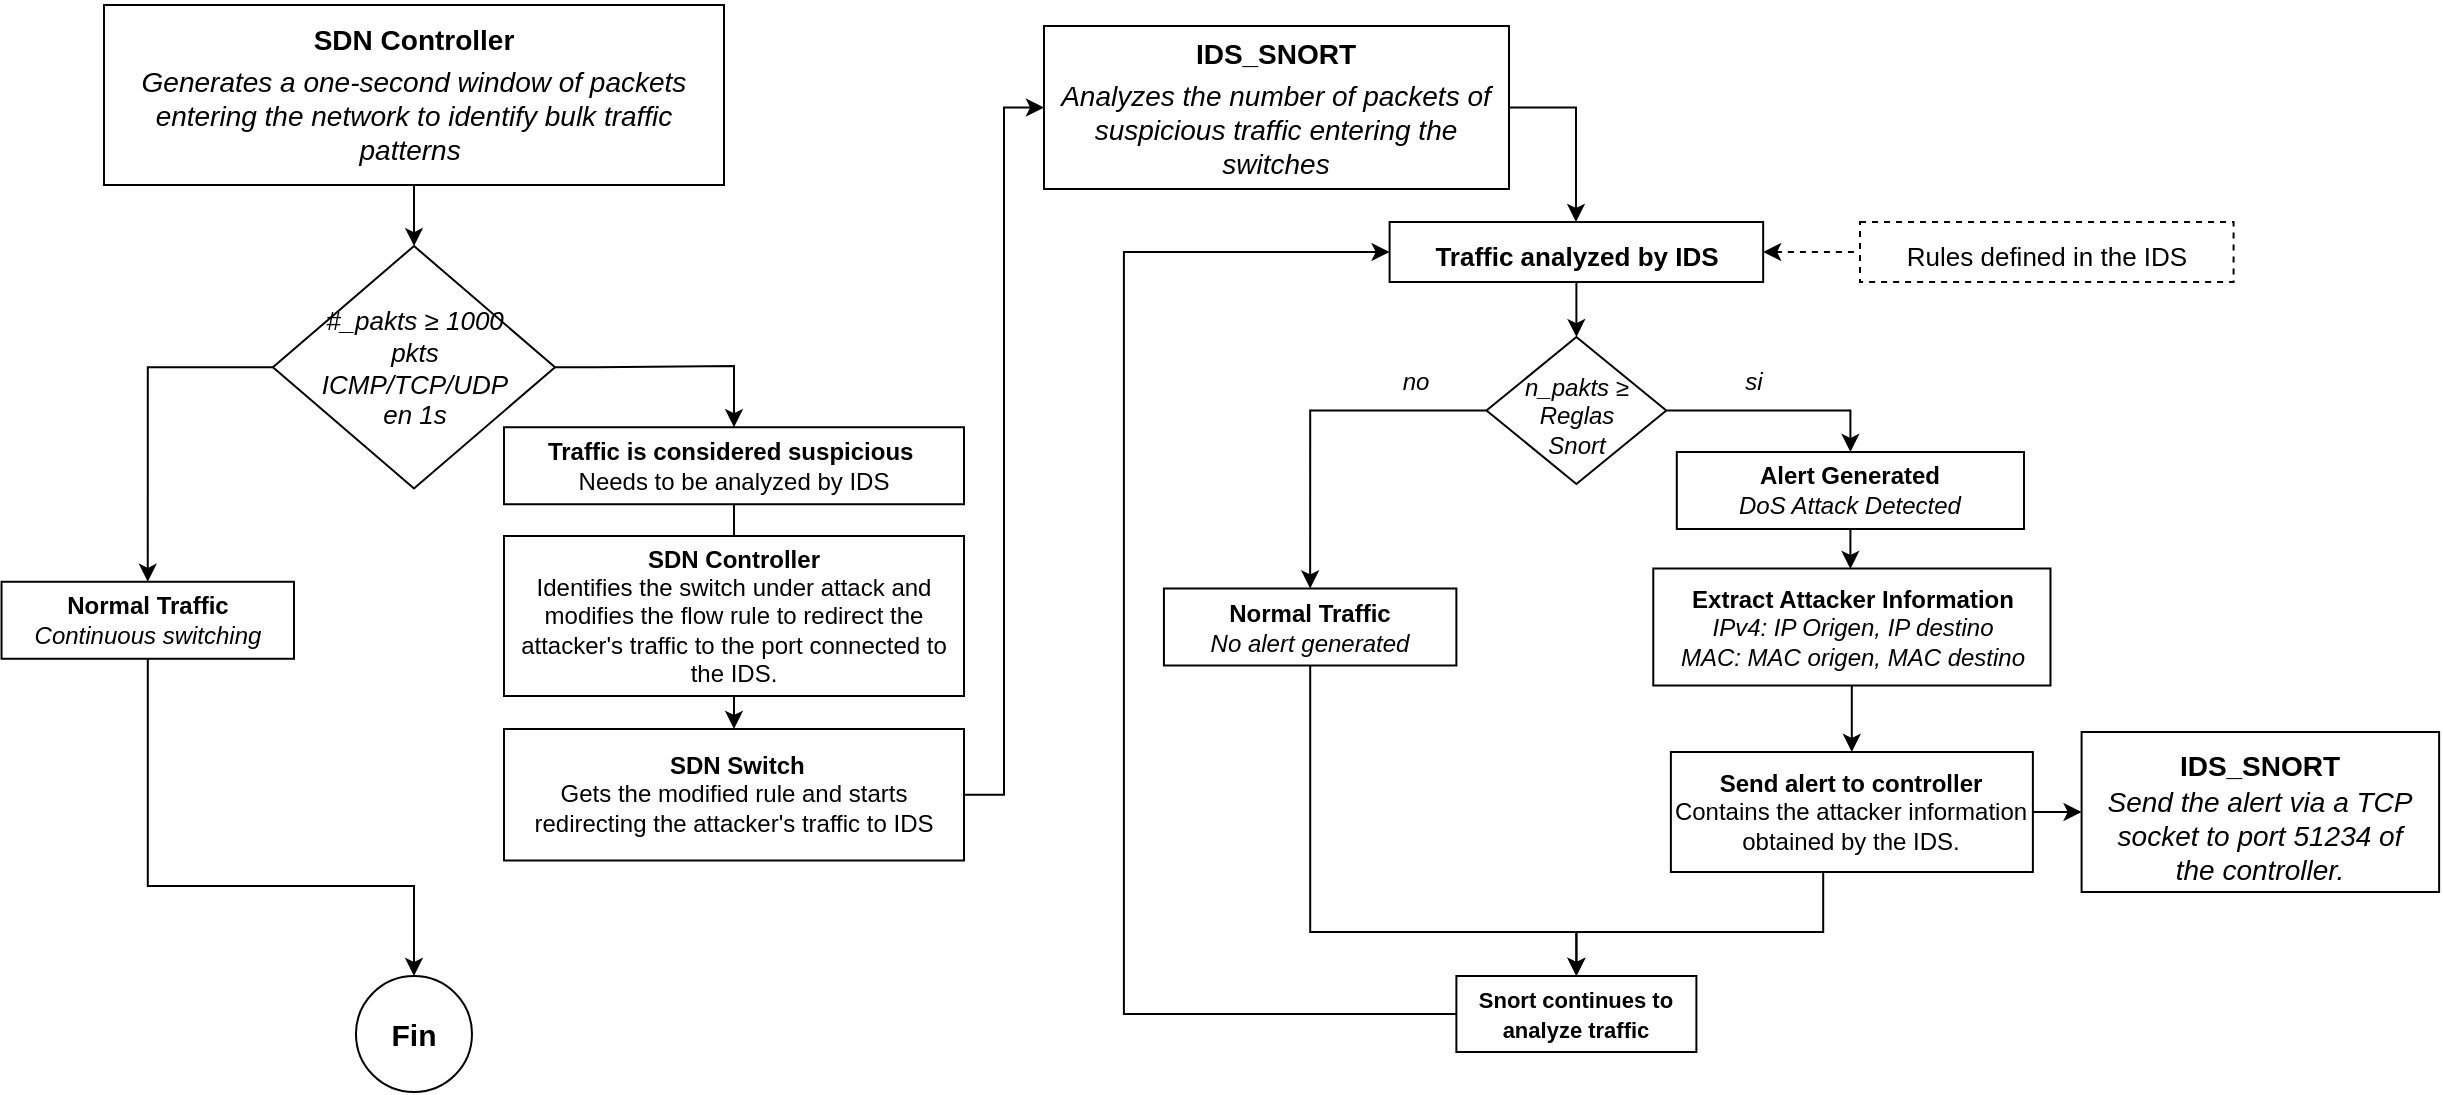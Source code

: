 <mxfile version="26.0.4">
  <diagram name="Página-1" id="s3OMrO0p6jmiYu_DmSFK">
    <mxGraphModel dx="2944" dy="2959" grid="1" gridSize="10" guides="1" tooltips="1" connect="1" arrows="1" fold="1" page="1" pageScale="1" pageWidth="827" pageHeight="1169" math="0" shadow="0">
      <root>
        <mxCell id="0" />
        <mxCell id="1" parent="0" />
        <mxCell id="gdCvDjqRngSQcII96v-0-36" style="edgeStyle=orthogonalEdgeStyle;rounded=0;orthogonalLoop=1;jettySize=auto;html=1;" parent="1" source="3x31MsnCpi4qH06DEA2G-2" target="3x31MsnCpi4qH06DEA2G-37" edge="1">
          <mxGeometry relative="1" as="geometry">
            <Array as="points">
              <mxPoint x="-484" y="-1119" />
            </Array>
          </mxGeometry>
        </mxCell>
        <mxCell id="3x31MsnCpi4qH06DEA2G-2" value="" style="rounded=0;whiteSpace=wrap;html=1;" parent="1" vertex="1">
          <mxGeometry x="-750" y="-1160" width="232.5" height="81.5" as="geometry" />
        </mxCell>
        <mxCell id="3x31MsnCpi4qH06DEA2G-3" value="&lt;span style=&quot;font-size: 14px;&quot;&gt;&lt;b&gt;IDS_SNORT&lt;/b&gt;&lt;/span&gt;" style="text;html=1;align=center;verticalAlign=middle;whiteSpace=wrap;rounded=0;fontFamily=Helvetica;fontSize=26;fontColor=default;" parent="1" vertex="1">
          <mxGeometry x="-692.94" y="-1160" width="118.38" height="20" as="geometry" />
        </mxCell>
        <mxCell id="3x31MsnCpi4qH06DEA2G-4" value="&lt;span style=&quot;font-size: 14px; font-weight: 400;&quot;&gt;&lt;i&gt;Analyzes the number of packets of suspicious traffic entering the switches&lt;/i&gt;&lt;/span&gt;" style="text;whiteSpace=wrap;html=1;align=center;fontStyle=1;fontSize=10;" parent="1" vertex="1">
          <mxGeometry x="-743.75" y="-1140" width="220" height="50" as="geometry" />
        </mxCell>
        <mxCell id="3x31MsnCpi4qH06DEA2G-40" value="" style="edgeStyle=orthogonalEdgeStyle;rounded=0;orthogonalLoop=1;jettySize=auto;html=1;" parent="1" source="3x31MsnCpi4qH06DEA2G-37" target="3x31MsnCpi4qH06DEA2G-39" edge="1">
          <mxGeometry relative="1" as="geometry" />
        </mxCell>
        <mxCell id="94CjwlbmknySxOoL_Qpq-2" value="" style="edgeStyle=orthogonalEdgeStyle;rounded=0;orthogonalLoop=1;jettySize=auto;html=1;endArrow=none;endFill=0;dashed=1;startArrow=classic;startFill=1;" parent="1" source="3x31MsnCpi4qH06DEA2G-37" target="94CjwlbmknySxOoL_Qpq-1" edge="1">
          <mxGeometry relative="1" as="geometry" />
        </mxCell>
        <mxCell id="3x31MsnCpi4qH06DEA2G-37" value="&lt;p style=&quot;line-height: 90%;&quot;&gt;&lt;span style=&quot;font-size: 13px;&quot;&gt;&lt;b&gt;Traffic analyzed by IDS&lt;/b&gt;&lt;/span&gt;&lt;br&gt;&lt;/p&gt;" style="text;html=1;align=center;verticalAlign=middle;whiteSpace=wrap;rounded=0;fontFamily=Helvetica;fontSize=26;fillColor=none;strokeColor=default;" parent="1" vertex="1">
          <mxGeometry x="-577.2" y="-1062" width="186.78" height="30" as="geometry" />
        </mxCell>
        <mxCell id="3x31MsnCpi4qH06DEA2G-51" style="edgeStyle=orthogonalEdgeStyle;rounded=0;orthogonalLoop=1;jettySize=auto;html=1;entryX=0.5;entryY=0;entryDx=0;entryDy=0;" parent="1" source="3x31MsnCpi4qH06DEA2G-39" target="3x31MsnCpi4qH06DEA2G-44" edge="1">
          <mxGeometry relative="1" as="geometry" />
        </mxCell>
        <mxCell id="3x31MsnCpi4qH06DEA2G-61" style="edgeStyle=orthogonalEdgeStyle;rounded=0;orthogonalLoop=1;jettySize=auto;html=1;entryX=0.5;entryY=0;entryDx=0;entryDy=0;" parent="1" source="3x31MsnCpi4qH06DEA2G-39" target="3x31MsnCpi4qH06DEA2G-58" edge="1">
          <mxGeometry relative="1" as="geometry" />
        </mxCell>
        <mxCell id="3x31MsnCpi4qH06DEA2G-39" value="&lt;font style=&quot;font-size: 12px;&quot;&gt;&lt;span style=&quot;font-family: &amp;quot;Arial Narrow&amp;quot;, sans-serif; text-align: justify; background-color: initial;&quot;&gt;&lt;br&gt;&lt;/span&gt;&lt;/font&gt;&lt;p style=&quot;margin-left:36.0pt;text-align:justify&quot; class=&quot;MsoNormal&quot;&gt;&lt;span style=&quot;font-family:&amp;quot;Arial Narrow&amp;quot;,sans-serif&quot; lang=&quot;ES&quot;&gt;&lt;/span&gt;&lt;/p&gt;" style="rhombus;whiteSpace=wrap;html=1;" parent="1" vertex="1">
          <mxGeometry x="-528.75" y="-1004.5" width="89.89" height="73.5" as="geometry" />
        </mxCell>
        <mxCell id="3x31MsnCpi4qH06DEA2G-42" value="&lt;span style=&quot;text-wrap: wrap;&quot;&gt;n_pakts&amp;nbsp;&lt;/span&gt;&lt;span style=&quot;text-wrap: wrap; background-color: initial; font-family: &amp;quot;Arial Narrow&amp;quot;, sans-serif; text-align: justify;&quot;&gt;≥ Reglas Snort&lt;/span&gt;" style="text;html=1;align=center;verticalAlign=middle;resizable=0;points=[];autosize=1;strokeColor=none;fillColor=none;fontStyle=2" parent="1" vertex="1">
          <mxGeometry x="-553.81" y="-979.75" width="140" height="30" as="geometry" />
        </mxCell>
        <mxCell id="gdCvDjqRngSQcII96v-0-38" style="edgeStyle=orthogonalEdgeStyle;rounded=0;orthogonalLoop=1;jettySize=auto;html=1;" parent="1" source="3x31MsnCpi4qH06DEA2G-44" target="3x31MsnCpi4qH06DEA2G-52" edge="1">
          <mxGeometry relative="1" as="geometry" />
        </mxCell>
        <mxCell id="3x31MsnCpi4qH06DEA2G-44" value="&lt;font&gt;&lt;b&gt;Alert Generated&lt;/b&gt;&lt;br&gt;&lt;i&gt;DoS Attack Detected&lt;/i&gt;&lt;br&gt;&lt;/font&gt;" style="rounded=0;whiteSpace=wrap;html=1;" parent="1" vertex="1">
          <mxGeometry x="-433.6" y="-947" width="173.6" height="38.5" as="geometry" />
        </mxCell>
        <mxCell id="3x31MsnCpi4qH06DEA2G-56" value="" style="edgeStyle=orthogonalEdgeStyle;rounded=0;orthogonalLoop=1;jettySize=auto;html=1;" parent="1" source="3x31MsnCpi4qH06DEA2G-52" target="3x31MsnCpi4qH06DEA2G-54" edge="1">
          <mxGeometry relative="1" as="geometry" />
        </mxCell>
        <mxCell id="3x31MsnCpi4qH06DEA2G-52" value="&lt;font&gt;&lt;b&gt;Extract Attacker Information&lt;/b&gt;&lt;br&gt;&lt;i style=&quot;&quot;&gt;IPv4: IP Origen, IP destino&lt;br&gt;MAC: MAC origen, MAC destino&lt;/i&gt;&lt;/font&gt;" style="rounded=0;whiteSpace=wrap;html=1;" parent="1" vertex="1">
          <mxGeometry x="-445.36" y="-888.75" width="198.6" height="58.5" as="geometry" />
        </mxCell>
        <mxCell id="3x31MsnCpi4qH06DEA2G-67" style="edgeStyle=orthogonalEdgeStyle;rounded=0;orthogonalLoop=1;jettySize=auto;html=1;entryX=0.5;entryY=0;entryDx=0;entryDy=0;" parent="1" source="3x31MsnCpi4qH06DEA2G-54" target="3x31MsnCpi4qH06DEA2G-65" edge="1">
          <mxGeometry relative="1" as="geometry">
            <Array as="points">
              <mxPoint x="-360.38" y="-707" />
              <mxPoint x="-483.38" y="-707" />
            </Array>
          </mxGeometry>
        </mxCell>
        <mxCell id="gdCvDjqRngSQcII96v-0-39" style="edgeStyle=orthogonalEdgeStyle;rounded=0;orthogonalLoop=1;jettySize=auto;html=1;entryX=0;entryY=0.5;entryDx=0;entryDy=0;" parent="1" source="3x31MsnCpi4qH06DEA2G-54" target="uqmx0J0vCGjWTDLTTVXI-3" edge="1">
          <mxGeometry relative="1" as="geometry" />
        </mxCell>
        <mxCell id="3x31MsnCpi4qH06DEA2G-54" value="&lt;font&gt;&lt;b&gt;Send alert to controller&lt;/b&gt;&lt;br&gt;Contains the attacker information obtained by the IDS.&lt;/font&gt;" style="rounded=0;whiteSpace=wrap;html=1;" parent="1" vertex="1">
          <mxGeometry x="-436.56" y="-797" width="181" height="60" as="geometry" />
        </mxCell>
        <mxCell id="3x31MsnCpi4qH06DEA2G-66" style="edgeStyle=orthogonalEdgeStyle;rounded=0;orthogonalLoop=1;jettySize=auto;html=1;entryX=0.5;entryY=0;entryDx=0;entryDy=0;" parent="1" source="3x31MsnCpi4qH06DEA2G-58" target="3x31MsnCpi4qH06DEA2G-65" edge="1">
          <mxGeometry relative="1" as="geometry">
            <Array as="points">
              <mxPoint x="-617.38" y="-707" />
              <mxPoint x="-483.38" y="-707" />
            </Array>
          </mxGeometry>
        </mxCell>
        <mxCell id="3x31MsnCpi4qH06DEA2G-58" value="&lt;font&gt;&lt;b style=&quot;&quot;&gt;Normal Traffic&lt;/b&gt;&lt;br&gt;&lt;i&gt;No alert generated&lt;/i&gt;&lt;br&gt;&lt;/font&gt;" style="rounded=0;whiteSpace=wrap;html=1;" parent="1" vertex="1">
          <mxGeometry x="-690.03" y="-878.75" width="146.22" height="38.5" as="geometry" />
        </mxCell>
        <mxCell id="3x31MsnCpi4qH06DEA2G-62" value="&lt;i&gt;si&lt;/i&gt;" style="text;html=1;align=center;verticalAlign=middle;whiteSpace=wrap;rounded=0;" parent="1" vertex="1">
          <mxGeometry x="-407.16" y="-992" width="23.78" height="20" as="geometry" />
        </mxCell>
        <mxCell id="3x31MsnCpi4qH06DEA2G-63" value="&lt;i&gt;no&lt;/i&gt;" style="text;html=1;align=center;verticalAlign=middle;whiteSpace=wrap;rounded=0;" parent="1" vertex="1">
          <mxGeometry x="-583.81" y="-992" width="40" height="20" as="geometry" />
        </mxCell>
        <mxCell id="3x31MsnCpi4qH06DEA2G-71" style="edgeStyle=orthogonalEdgeStyle;rounded=0;orthogonalLoop=1;jettySize=auto;html=1;entryX=0;entryY=0.5;entryDx=0;entryDy=0;" parent="1" source="3x31MsnCpi4qH06DEA2G-65" target="3x31MsnCpi4qH06DEA2G-37" edge="1">
          <mxGeometry relative="1" as="geometry">
            <Array as="points">
              <mxPoint x="-710.03" y="-666" />
              <mxPoint x="-710.03" y="-1047" />
            </Array>
          </mxGeometry>
        </mxCell>
        <mxCell id="3x31MsnCpi4qH06DEA2G-65" value="&lt;span style=&quot;font-size: 11px;&quot;&gt;&lt;b&gt;Snort continues to analyze traffic&lt;/b&gt;&lt;/span&gt;" style="rounded=0;whiteSpace=wrap;html=1;" parent="1" vertex="1">
          <mxGeometry x="-543.8" y="-685" width="120" height="38" as="geometry" />
        </mxCell>
        <mxCell id="uqmx0J0vCGjWTDLTTVXI-3" value="" style="rounded=0;whiteSpace=wrap;html=1;" parent="1" vertex="1">
          <mxGeometry x="-231.2" y="-807" width="178.76" height="80" as="geometry" />
        </mxCell>
        <mxCell id="uqmx0J0vCGjWTDLTTVXI-4" value="&lt;span style=&quot;font-size: 14px;&quot;&gt;&lt;b&gt;IDS_SNORT&lt;/b&gt;&lt;/span&gt;" style="text;html=1;align=center;verticalAlign=middle;whiteSpace=wrap;rounded=0;fontFamily=Helvetica;fontSize=26;fontColor=default;" parent="1" vertex="1">
          <mxGeometry x="-201.01" y="-804.25" width="118.38" height="20" as="geometry" />
        </mxCell>
        <mxCell id="uqmx0J0vCGjWTDLTTVXI-5" value="&lt;span style=&quot;font-size: 14px; font-weight: 400;&quot;&gt;&lt;i&gt;Send the alert via a TCP socket to port 51234 of the controller.&lt;/i&gt;&lt;/span&gt;" style="text;whiteSpace=wrap;html=1;align=center;fontStyle=1;fontSize=10;" parent="1" vertex="1">
          <mxGeometry x="-221.82" y="-787.25" width="160" height="40.5" as="geometry" />
        </mxCell>
        <mxCell id="94CjwlbmknySxOoL_Qpq-1" value="&lt;p style=&quot;line-height: 90%;&quot;&gt;&lt;font style=&quot;font-size: 13px;&quot;&gt;Rules defined in the IDS&lt;/font&gt;&lt;/p&gt;" style="text;html=1;align=center;verticalAlign=middle;whiteSpace=wrap;rounded=0;fontFamily=Helvetica;fontSize=26;fillColor=none;strokeColor=default;dashed=1;" parent="1" vertex="1">
          <mxGeometry x="-341.99" y="-1062" width="186.78" height="30" as="geometry" />
        </mxCell>
        <mxCell id="gdCvDjqRngSQcII96v-0-8" value="" style="edgeStyle=orthogonalEdgeStyle;rounded=0;orthogonalLoop=1;jettySize=auto;html=1;" parent="1" source="gdCvDjqRngSQcII96v-0-3" target="gdCvDjqRngSQcII96v-0-7" edge="1">
          <mxGeometry relative="1" as="geometry" />
        </mxCell>
        <mxCell id="gdCvDjqRngSQcII96v-0-3" value="" style="rounded=0;whiteSpace=wrap;html=1;" parent="1" vertex="1">
          <mxGeometry x="-1220" y="-1170.5" width="310" height="90" as="geometry" />
        </mxCell>
        <mxCell id="gdCvDjqRngSQcII96v-0-4" value="&lt;span style=&quot;font-size: 14px;&quot;&gt;&lt;b&gt;SDN Controller&lt;/b&gt;&lt;/span&gt;" style="text;html=1;align=center;verticalAlign=middle;whiteSpace=wrap;rounded=0;fontFamily=Helvetica;fontSize=26;fontColor=default;" parent="1" vertex="1">
          <mxGeometry x="-1124.19" y="-1167.5" width="118.38" height="20" as="geometry" />
        </mxCell>
        <mxCell id="gdCvDjqRngSQcII96v-0-6" value="&lt;span style=&quot;font-size: 14px; font-weight: 400;&quot;&gt;&lt;i&gt;Generates a one-second window of packets entering the network to identify bulk traffic patterns&amp;nbsp;&lt;/i&gt;&lt;/span&gt;" style="text;whiteSpace=wrap;html=1;align=center;fontStyle=1;fontSize=10;" parent="1" vertex="1">
          <mxGeometry x="-1210" y="-1147.5" width="290" height="50" as="geometry" />
        </mxCell>
        <mxCell id="gdCvDjqRngSQcII96v-0-20" style="edgeStyle=orthogonalEdgeStyle;rounded=0;orthogonalLoop=1;jettySize=auto;html=1;entryX=0.5;entryY=0;entryDx=0;entryDy=0;" parent="1" source="gdCvDjqRngSQcII96v-0-7" target="gdCvDjqRngSQcII96v-0-13" edge="1">
          <mxGeometry relative="1" as="geometry">
            <Array as="points">
              <mxPoint x="-974" y="-989" />
              <mxPoint x="-907" y="-990" />
            </Array>
          </mxGeometry>
        </mxCell>
        <mxCell id="gdCvDjqRngSQcII96v-0-37" style="edgeStyle=orthogonalEdgeStyle;rounded=0;orthogonalLoop=1;jettySize=auto;html=1;entryX=0.5;entryY=0;entryDx=0;entryDy=0;" parent="1" source="gdCvDjqRngSQcII96v-0-7" target="gdCvDjqRngSQcII96v-0-10" edge="1">
          <mxGeometry relative="1" as="geometry">
            <mxPoint x="-1200" y="-890" as="targetPoint" />
            <Array as="points">
              <mxPoint x="-1198" y="-989" />
            </Array>
          </mxGeometry>
        </mxCell>
        <mxCell id="gdCvDjqRngSQcII96v-0-7" value="&lt;font style=&quot;font-size: 12px;&quot;&gt;&lt;span style=&quot;font-family: &amp;quot;Arial Narrow&amp;quot;, sans-serif; text-align: justify; background-color: initial;&quot;&gt;&lt;br&gt;&lt;/span&gt;&lt;/font&gt;&lt;p style=&quot;margin-left:36.0pt;text-align:justify&quot; class=&quot;MsoNormal&quot;&gt;&lt;span style=&quot;font-family:&amp;quot;Arial Narrow&amp;quot;,sans-serif&quot; lang=&quot;ES&quot;&gt;&lt;/span&gt;&lt;/p&gt;" style="rhombus;whiteSpace=wrap;html=1;" parent="1" vertex="1">
          <mxGeometry x="-1135.53" y="-1050" width="141.05" height="121.25" as="geometry" />
        </mxCell>
        <mxCell id="gdCvDjqRngSQcII96v-0-9" value="&lt;font style=&quot;font-size: 13px;&quot;&gt;&lt;span style=&quot;text-wrap: wrap;&quot;&gt;#_pakts&amp;nbsp;&lt;/span&gt;&lt;span style=&quot;text-wrap: wrap; background-color: initial; font-family: &amp;quot;Arial Narrow&amp;quot;, sans-serif; text-align: justify;&quot;&gt;≥ 1000 pkts &lt;br&gt;ICMP/TCP/UDP&lt;/span&gt;&lt;/font&gt;&lt;div&gt;&lt;span style=&quot;text-wrap: wrap; background-color: initial; font-family: &amp;quot;Arial Narrow&amp;quot;, sans-serif; text-align: justify;&quot;&gt;&lt;font style=&quot;font-size: 13px;&quot;&gt;en 1s&lt;/font&gt;&lt;/span&gt;&lt;/div&gt;" style="text;html=1;align=center;verticalAlign=middle;resizable=0;points=[];autosize=1;strokeColor=none;fillColor=none;fontStyle=2" parent="1" vertex="1">
          <mxGeometry x="-1130.01" y="-1019.38" width="130" height="60" as="geometry" />
        </mxCell>
        <mxCell id="gdCvDjqRngSQcII96v-0-32" style="edgeStyle=orthogonalEdgeStyle;rounded=0;orthogonalLoop=1;jettySize=auto;html=1;entryX=0.5;entryY=0;entryDx=0;entryDy=0;" parent="1" source="gdCvDjqRngSQcII96v-0-10" target="gdCvDjqRngSQcII96v-0-26" edge="1">
          <mxGeometry relative="1" as="geometry">
            <Array as="points">
              <mxPoint x="-1198" y="-730" />
              <mxPoint x="-1065" y="-730" />
            </Array>
          </mxGeometry>
        </mxCell>
        <mxCell id="gdCvDjqRngSQcII96v-0-10" value="&lt;font&gt;&lt;b style=&quot;&quot;&gt;Normal Traffic&lt;/b&gt;&lt;br&gt;&lt;i&gt;Continuous switching&lt;/i&gt;&lt;br&gt;&lt;/font&gt;" style="rounded=0;whiteSpace=wrap;html=1;" parent="1" vertex="1">
          <mxGeometry x="-1271.23" y="-882.12" width="146.22" height="38.5" as="geometry" />
        </mxCell>
        <mxCell id="gdCvDjqRngSQcII96v-0-28" value="" style="edgeStyle=orthogonalEdgeStyle;rounded=0;orthogonalLoop=1;jettySize=auto;html=1;" parent="1" source="gdCvDjqRngSQcII96v-0-13" target="gdCvDjqRngSQcII96v-0-22" edge="1">
          <mxGeometry relative="1" as="geometry" />
        </mxCell>
        <mxCell id="gdCvDjqRngSQcII96v-0-13" value="&lt;font&gt;&lt;b&gt;Traffic is considered suspicious&amp;nbsp;&lt;/b&gt;&lt;/font&gt;&lt;div&gt;&lt;font&gt;Needs to be analyzed by IDS&lt;/font&gt;&lt;/div&gt;" style="rounded=0;whiteSpace=wrap;html=1;" parent="1" vertex="1">
          <mxGeometry x="-1020" y="-959.38" width="230" height="38.5" as="geometry" />
        </mxCell>
        <mxCell id="gdCvDjqRngSQcII96v-0-21" value="&lt;font&gt;&lt;b style=&quot;&quot;&gt;SDN Controller&lt;br&gt;&lt;/b&gt;Identifies the switch under attack and modifies the flow rule to redirect the attacker&#39;s traffic to the port connected to the IDS.&lt;/font&gt;" style="rounded=0;whiteSpace=wrap;html=1;" parent="1" vertex="1">
          <mxGeometry x="-1020" y="-905" width="230" height="80" as="geometry" />
        </mxCell>
        <mxCell id="gdCvDjqRngSQcII96v-0-35" style="edgeStyle=orthogonalEdgeStyle;rounded=0;orthogonalLoop=1;jettySize=auto;html=1;entryX=0;entryY=0.5;entryDx=0;entryDy=0;" parent="1" source="gdCvDjqRngSQcII96v-0-22" target="3x31MsnCpi4qH06DEA2G-2" edge="1">
          <mxGeometry relative="1" as="geometry" />
        </mxCell>
        <mxCell id="gdCvDjqRngSQcII96v-0-22" value="&lt;font&gt;&lt;b style=&quot;&quot;&gt;&amp;nbsp;SDN Switch&lt;br&gt;&lt;/b&gt;Gets the modified rule and starts redirecting the attacker&#39;s traffic to IDS&lt;/font&gt;" style="rounded=0;whiteSpace=wrap;html=1;" parent="1" vertex="1">
          <mxGeometry x="-1020" y="-808.5" width="230" height="65.75" as="geometry" />
        </mxCell>
        <mxCell id="gdCvDjqRngSQcII96v-0-26" value="&lt;b&gt;&lt;font style=&quot;font-size: 15px;&quot;&gt;Fin&lt;/font&gt;&lt;/b&gt;" style="ellipse;whiteSpace=wrap;html=1;aspect=fixed;" parent="1" vertex="1">
          <mxGeometry x="-1094.01" y="-685" width="58" height="58" as="geometry" />
        </mxCell>
      </root>
    </mxGraphModel>
  </diagram>
</mxfile>
